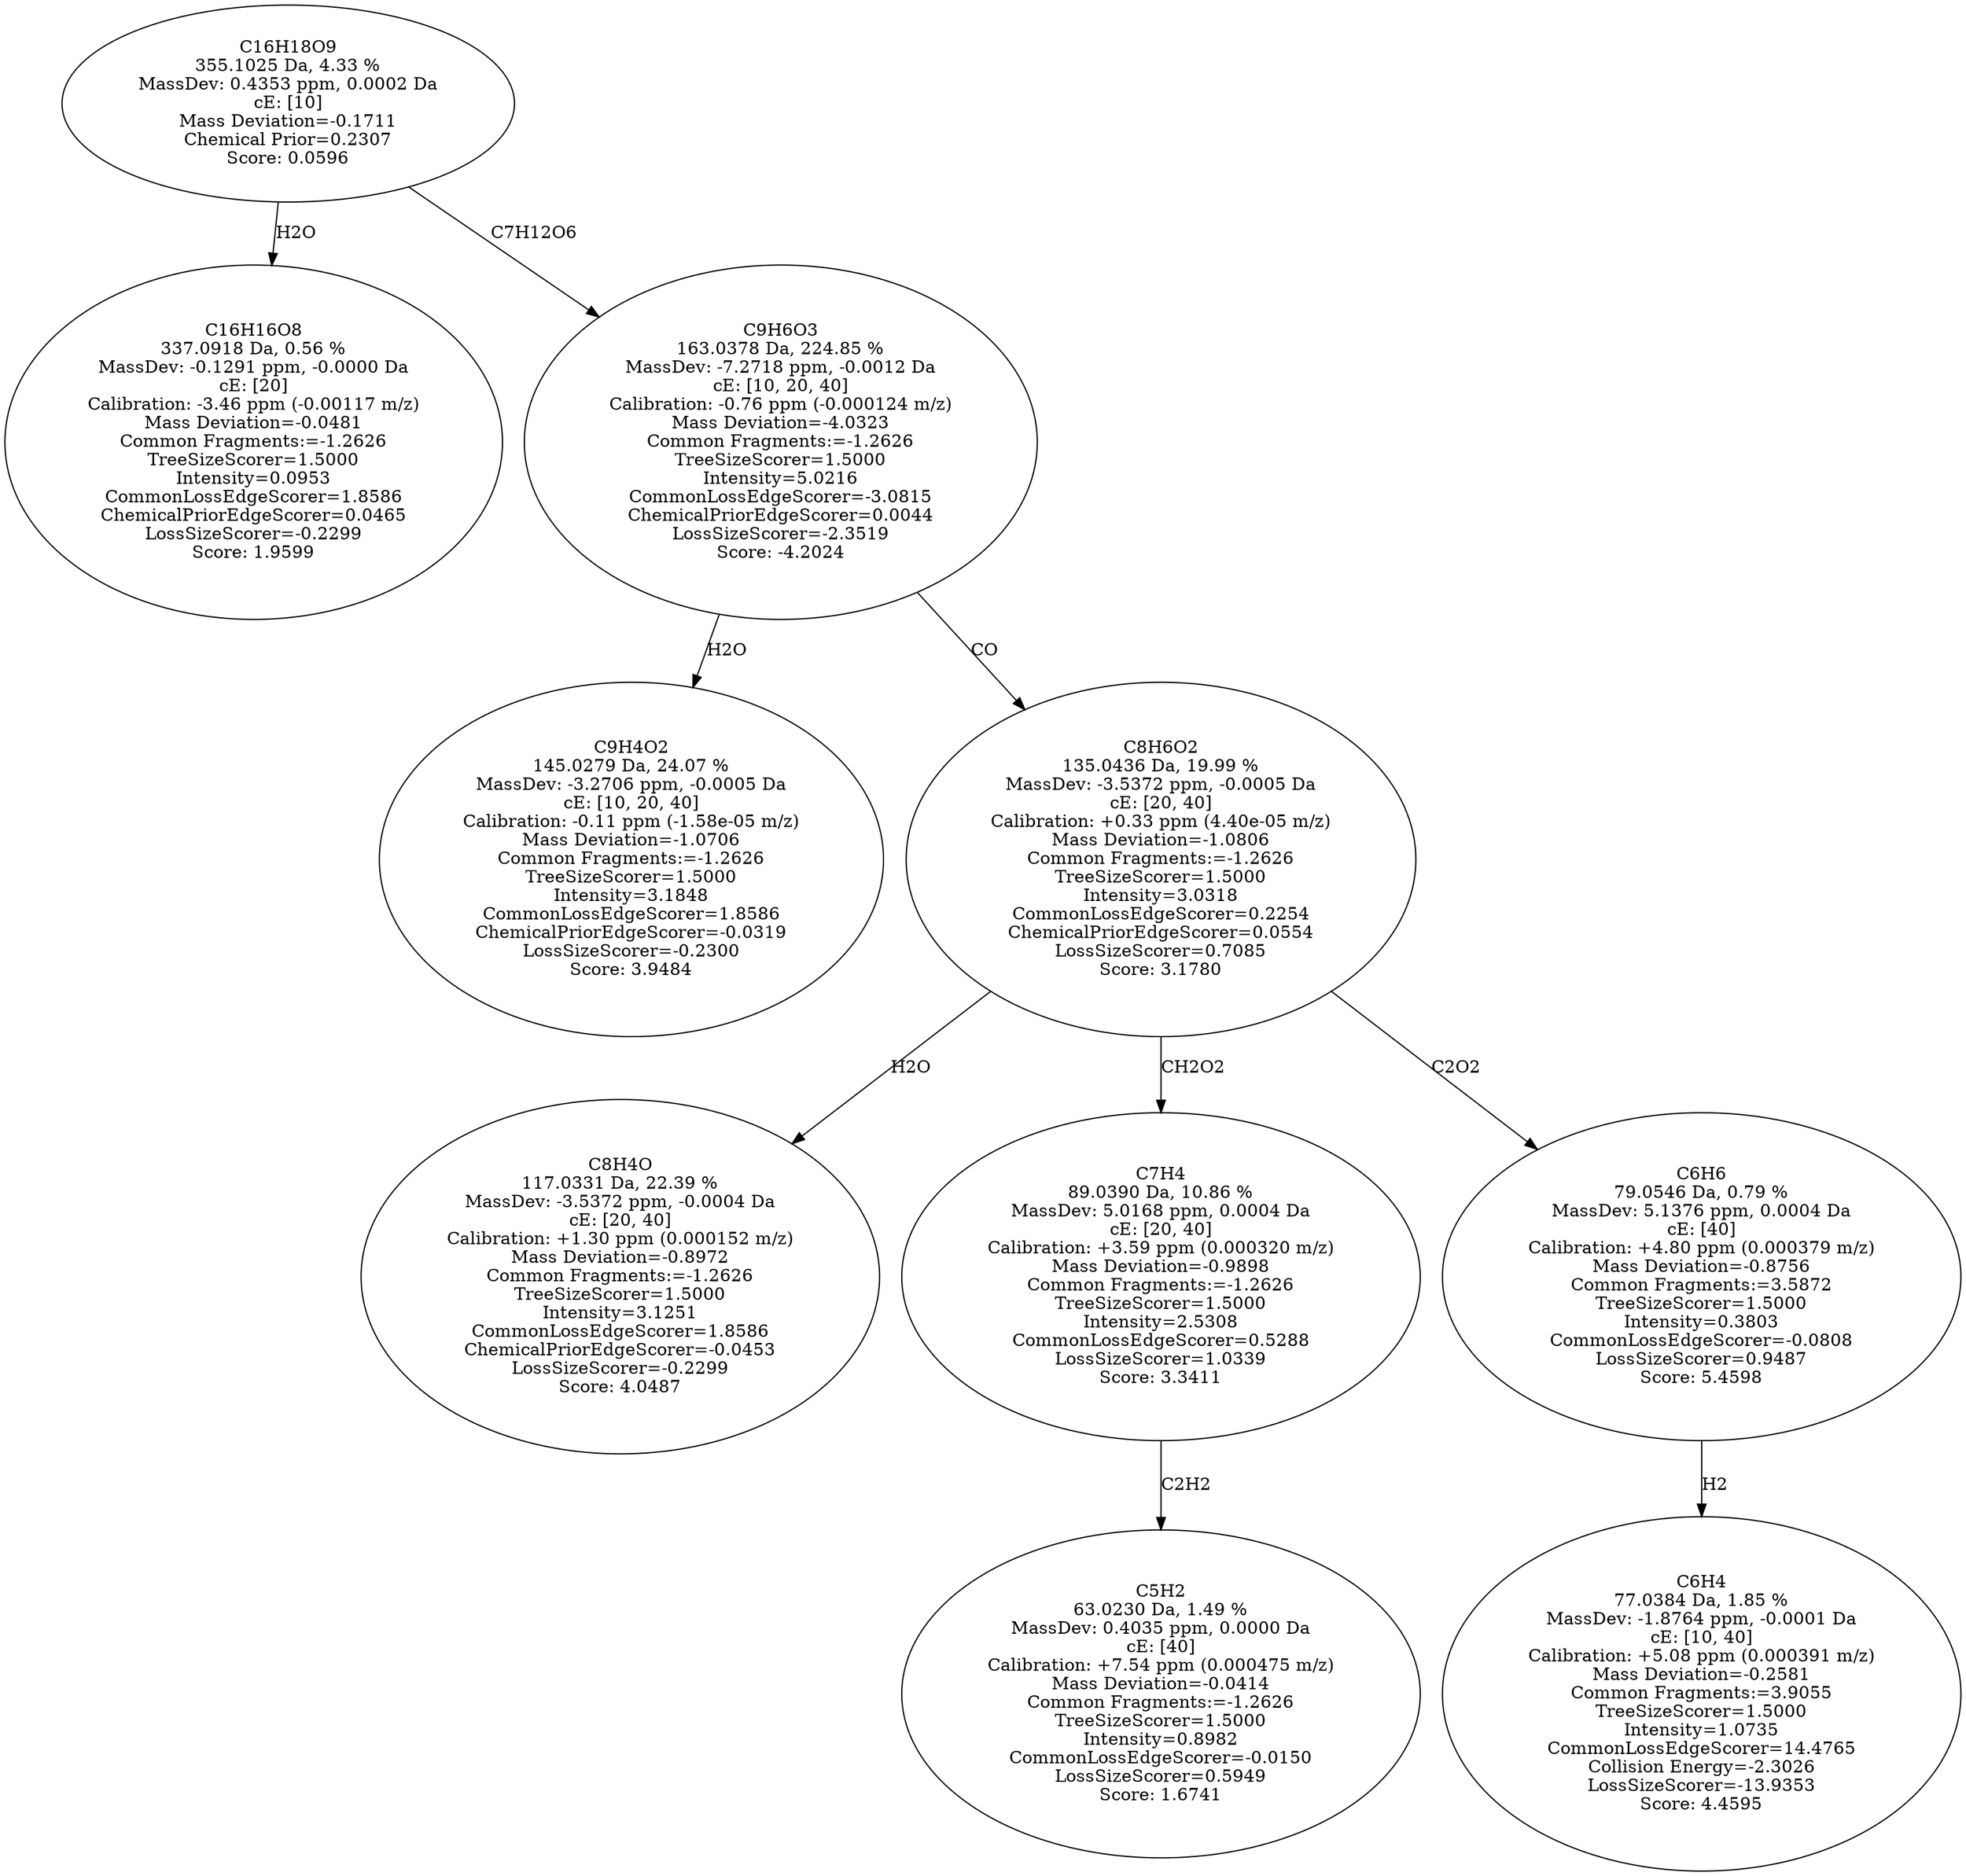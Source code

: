 strict digraph {
v1 [label="C16H16O8\n337.0918 Da, 0.56 %\nMassDev: -0.1291 ppm, -0.0000 Da\ncE: [20]\nCalibration: -3.46 ppm (-0.00117 m/z)\nMass Deviation=-0.0481\nCommon Fragments:=-1.2626\nTreeSizeScorer=1.5000\nIntensity=0.0953\nCommonLossEdgeScorer=1.8586\nChemicalPriorEdgeScorer=0.0465\nLossSizeScorer=-0.2299\nScore: 1.9599"];
v2 [label="C9H4O2\n145.0279 Da, 24.07 %\nMassDev: -3.2706 ppm, -0.0005 Da\ncE: [10, 20, 40]\nCalibration: -0.11 ppm (-1.58e-05 m/z)\nMass Deviation=-1.0706\nCommon Fragments:=-1.2626\nTreeSizeScorer=1.5000\nIntensity=3.1848\nCommonLossEdgeScorer=1.8586\nChemicalPriorEdgeScorer=-0.0319\nLossSizeScorer=-0.2300\nScore: 3.9484"];
v3 [label="C8H4O\n117.0331 Da, 22.39 %\nMassDev: -3.5372 ppm, -0.0004 Da\ncE: [20, 40]\nCalibration: +1.30 ppm (0.000152 m/z)\nMass Deviation=-0.8972\nCommon Fragments:=-1.2626\nTreeSizeScorer=1.5000\nIntensity=3.1251\nCommonLossEdgeScorer=1.8586\nChemicalPriorEdgeScorer=-0.0453\nLossSizeScorer=-0.2299\nScore: 4.0487"];
v4 [label="C5H2\n63.0230 Da, 1.49 %\nMassDev: 0.4035 ppm, 0.0000 Da\ncE: [40]\nCalibration: +7.54 ppm (0.000475 m/z)\nMass Deviation=-0.0414\nCommon Fragments:=-1.2626\nTreeSizeScorer=1.5000\nIntensity=0.8982\nCommonLossEdgeScorer=-0.0150\nLossSizeScorer=0.5949\nScore: 1.6741"];
v5 [label="C7H4\n89.0390 Da, 10.86 %\nMassDev: 5.0168 ppm, 0.0004 Da\ncE: [20, 40]\nCalibration: +3.59 ppm (0.000320 m/z)\nMass Deviation=-0.9898\nCommon Fragments:=-1.2626\nTreeSizeScorer=1.5000\nIntensity=2.5308\nCommonLossEdgeScorer=0.5288\nLossSizeScorer=1.0339\nScore: 3.3411"];
v6 [label="C6H4\n77.0384 Da, 1.85 %\nMassDev: -1.8764 ppm, -0.0001 Da\ncE: [10, 40]\nCalibration: +5.08 ppm (0.000391 m/z)\nMass Deviation=-0.2581\nCommon Fragments:=3.9055\nTreeSizeScorer=1.5000\nIntensity=1.0735\nCommonLossEdgeScorer=14.4765\nCollision Energy=-2.3026\nLossSizeScorer=-13.9353\nScore: 4.4595"];
v7 [label="C6H6\n79.0546 Da, 0.79 %\nMassDev: 5.1376 ppm, 0.0004 Da\ncE: [40]\nCalibration: +4.80 ppm (0.000379 m/z)\nMass Deviation=-0.8756\nCommon Fragments:=3.5872\nTreeSizeScorer=1.5000\nIntensity=0.3803\nCommonLossEdgeScorer=-0.0808\nLossSizeScorer=0.9487\nScore: 5.4598"];
v8 [label="C8H6O2\n135.0436 Da, 19.99 %\nMassDev: -3.5372 ppm, -0.0005 Da\ncE: [20, 40]\nCalibration: +0.33 ppm (4.40e-05 m/z)\nMass Deviation=-1.0806\nCommon Fragments:=-1.2626\nTreeSizeScorer=1.5000\nIntensity=3.0318\nCommonLossEdgeScorer=0.2254\nChemicalPriorEdgeScorer=0.0554\nLossSizeScorer=0.7085\nScore: 3.1780"];
v9 [label="C9H6O3\n163.0378 Da, 224.85 %\nMassDev: -7.2718 ppm, -0.0012 Da\ncE: [10, 20, 40]\nCalibration: -0.76 ppm (-0.000124 m/z)\nMass Deviation=-4.0323\nCommon Fragments:=-1.2626\nTreeSizeScorer=1.5000\nIntensity=5.0216\nCommonLossEdgeScorer=-3.0815\nChemicalPriorEdgeScorer=0.0044\nLossSizeScorer=-2.3519\nScore: -4.2024"];
v10 [label="C16H18O9\n355.1025 Da, 4.33 %\nMassDev: 0.4353 ppm, 0.0002 Da\ncE: [10]\nMass Deviation=-0.1711\nChemical Prior=0.2307\nScore: 0.0596"];
v10 -> v1 [label="H2O"];
v9 -> v2 [label="H2O"];
v8 -> v3 [label="H2O"];
v5 -> v4 [label="C2H2"];
v8 -> v5 [label="CH2O2"];
v7 -> v6 [label="H2"];
v8 -> v7 [label="C2O2"];
v9 -> v8 [label="CO"];
v10 -> v9 [label="C7H12O6"];
}